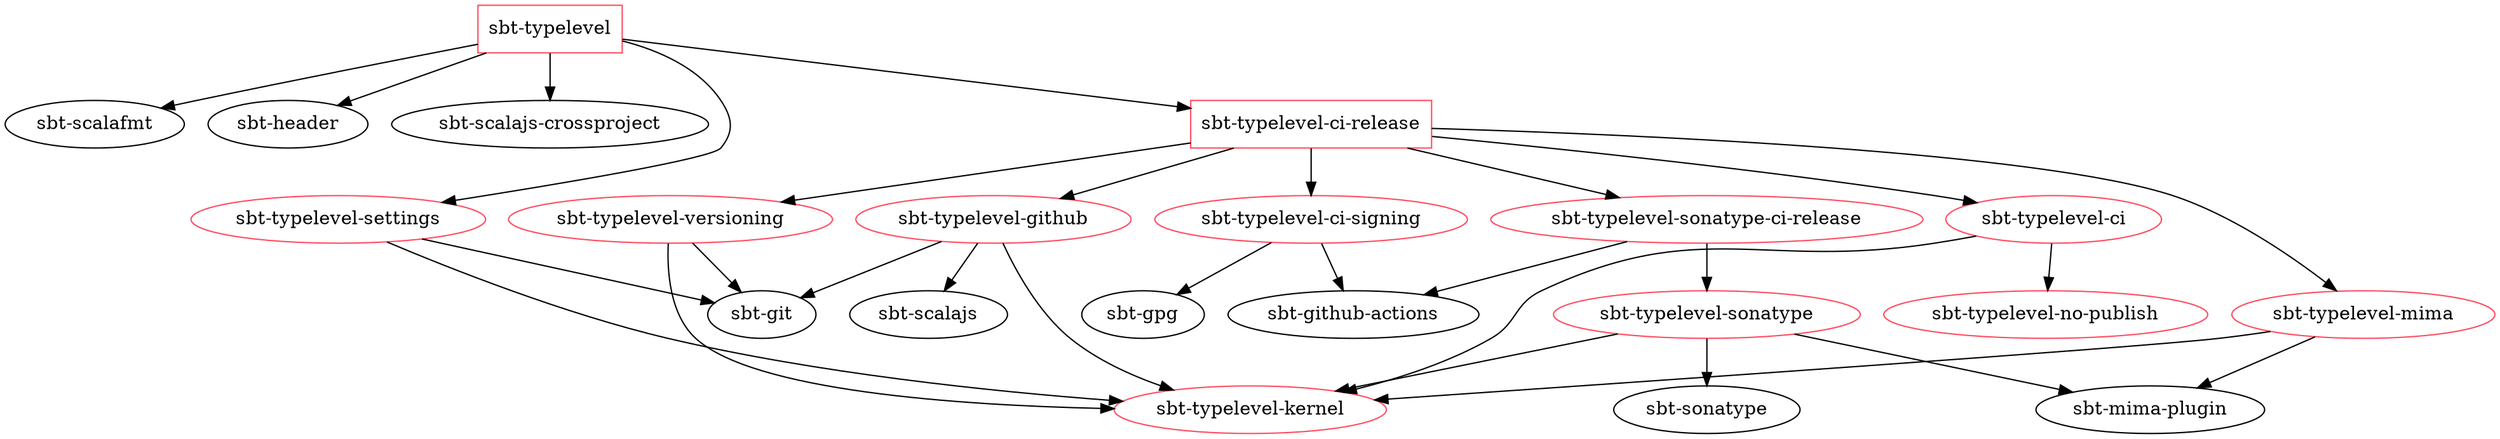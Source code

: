 digraph {

  fmt[label="sbt-scalafmt"]
  gha[label="sbt-github-actions"]
  git[label="sbt-git"]
  gpg[label="sbt-gpg"]
  header[label="sbt-header"]
  mima[label="sbt-mima-plugin"]
  sonatype[label="sbt-sonatype"]
  sjs[label="sbt-scalajs"]
  sjscp[label="sbt-scalajs-crossproject"]

  node[color="#FF4C61"];

  tlkernel[label="sbt-typelevel-kernel"];

  tlnopub[label="sbt-typelevel-no-publish"];

  tlsettings[label="sbt-typelevel-settings"];
  tlsettings -> tlkernel;
  tlsettings -> git;

  tlgithub[label="sbt-typelevel-github"];
  tlgithub -> tlkernel;
  tlgithub -> git;
  tlgithub -> sjs;

  tlversioning[label="sbt-typelevel-versioning"];
  tlversioning -> tlkernel;
  tlversioning -> git;

  tlmima[label="sbt-typelevel-mima"];
  tlmima -> tlkernel;
  tlmima -> mima;

  tlsonatype[label="sbt-typelevel-sonatype"];
  tlsonatype -> tlkernel;
  tlsonatype -> sonatype;
  tlsonatype -> mima;

  tlcisigning[label="sbt-typelevel-ci-signing"];
  tlcisigning -> gha;
  tlcisigning -> gpg;

  tlsonatypecirelease[label="sbt-typelevel-sonatype-ci-release"];
  tlsonatypecirelease -> tlsonatype;
  tlsonatypecirelease -> gha;

  tlci[label="sbt-typelevel-ci"];
  tlci -> tlkernel;
  tlci -> tlnopub;

  node[shape="box"];

  tlcirelease[label="sbt-typelevel-ci-release"];
  tlcirelease -> tlci;
  tlcirelease -> tlgithub;
  tlcirelease -> tlversioning;
  tlcirelease -> tlmima;
  tlcirelease -> tlsonatypecirelease;
  tlcirelease -> tlcisigning;

  tl[label="sbt-typelevel"];
  tl -> tlsettings;
  tl -> tlcirelease;
  tl -> fmt;
  tl -> header;
  tl -> sjscp;
}
